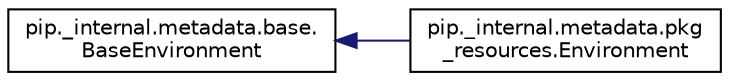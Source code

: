 digraph "Graphical Class Hierarchy"
{
 // LATEX_PDF_SIZE
  edge [fontname="Helvetica",fontsize="10",labelfontname="Helvetica",labelfontsize="10"];
  node [fontname="Helvetica",fontsize="10",shape=record];
  rankdir="LR";
  Node0 [label="pip._internal.metadata.base.\lBaseEnvironment",height=0.2,width=0.4,color="black", fillcolor="white", style="filled",URL="$classpip_1_1__internal_1_1metadata_1_1base_1_1_base_environment.html",tooltip=" "];
  Node0 -> Node1 [dir="back",color="midnightblue",fontsize="10",style="solid",fontname="Helvetica"];
  Node1 [label="pip._internal.metadata.pkg\l_resources.Environment",height=0.2,width=0.4,color="black", fillcolor="white", style="filled",URL="$classpip_1_1__internal_1_1metadata_1_1pkg__resources_1_1_environment.html",tooltip=" "];
}
